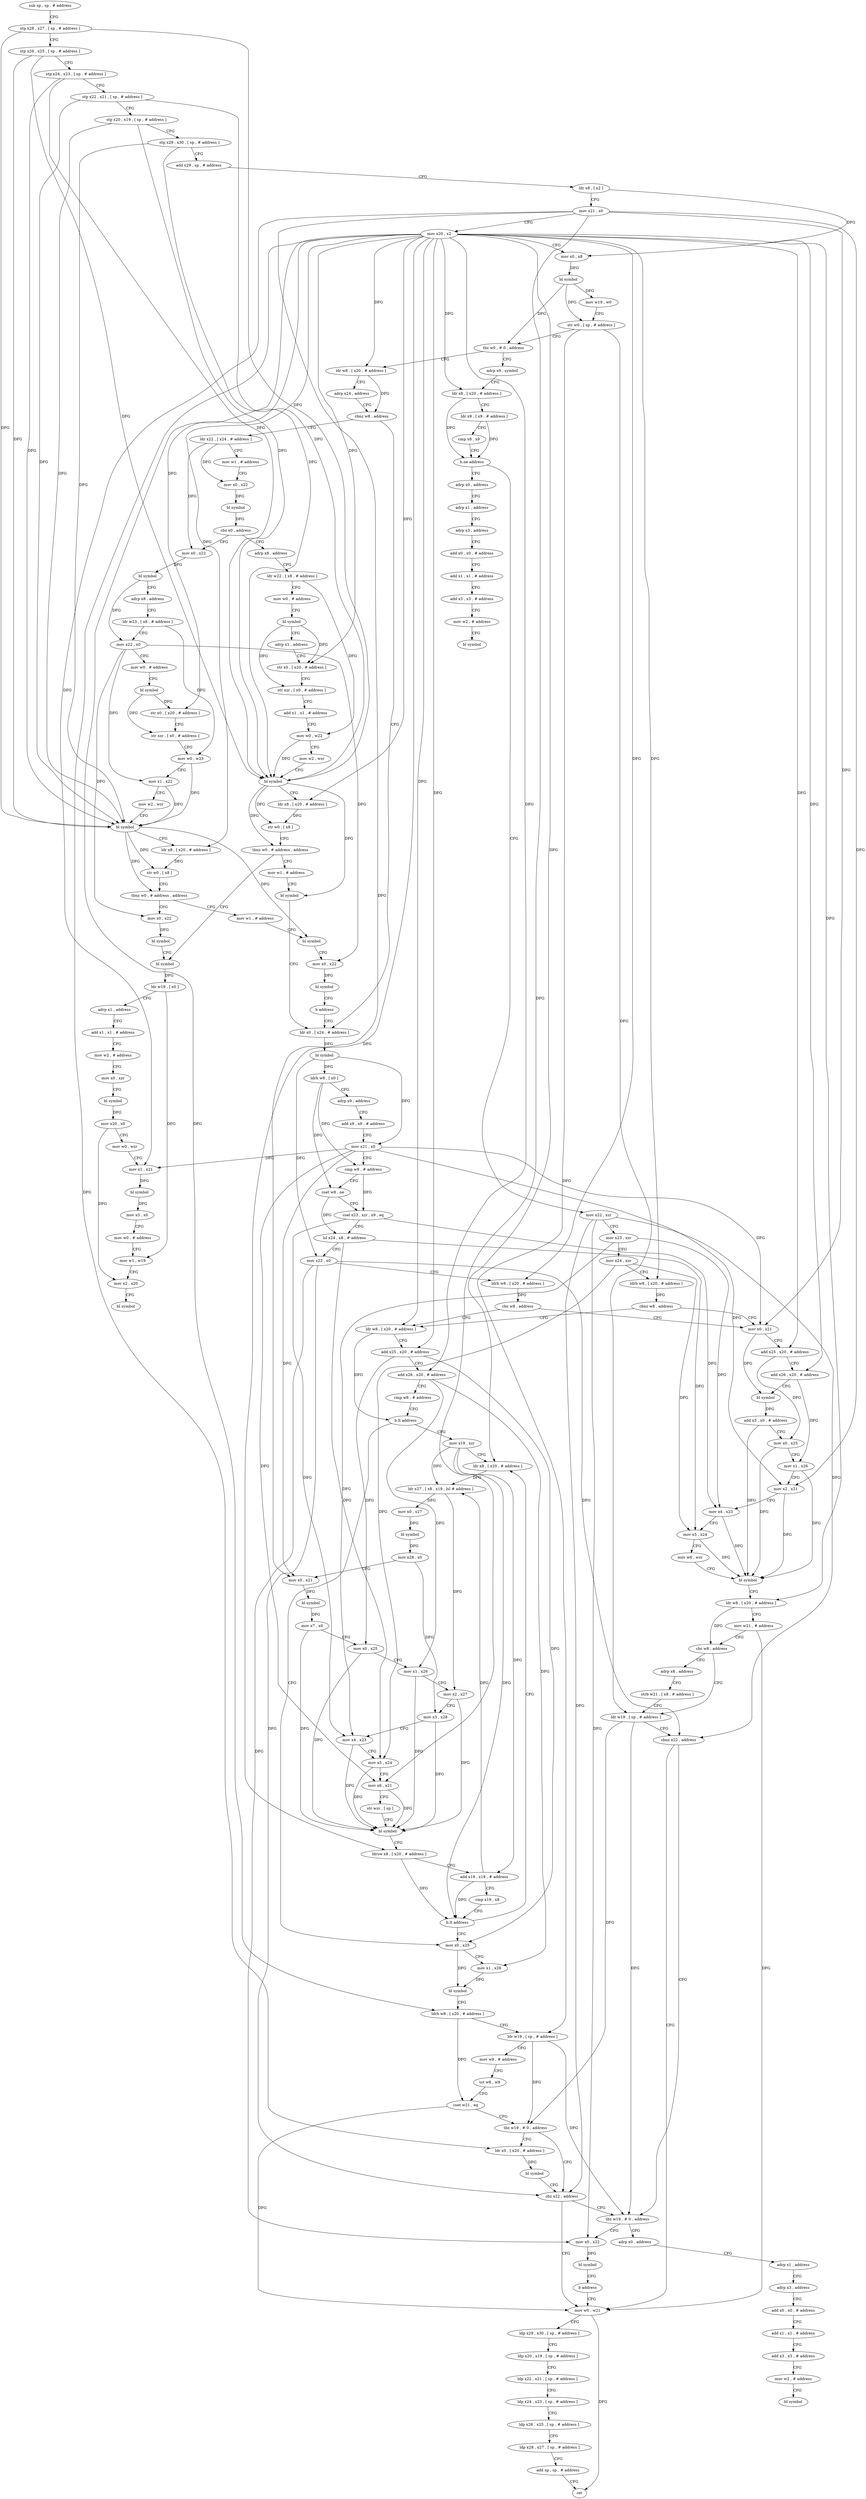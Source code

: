 digraph "func" {
"4218100" [label = "sub sp , sp , # address" ]
"4218104" [label = "stp x28 , x27 , [ sp , # address ]" ]
"4218108" [label = "stp x26 , x25 , [ sp , # address ]" ]
"4218112" [label = "stp x24 , x23 , [ sp , # address ]" ]
"4218116" [label = "stp x22 , x21 , [ sp , # address ]" ]
"4218120" [label = "stp x20 , x19 , [ sp , # address ]" ]
"4218124" [label = "stp x29 , x30 , [ sp , # address ]" ]
"4218128" [label = "add x29 , sp , # address" ]
"4218132" [label = "ldr x8 , [ x2 ]" ]
"4218136" [label = "mov x21 , x0" ]
"4218140" [label = "mov x20 , x2" ]
"4218144" [label = "mov x0 , x8" ]
"4218148" [label = "bl symbol" ]
"4218152" [label = "mov w19 , w0" ]
"4218156" [label = "str w0 , [ sp , # address ]" ]
"4218160" [label = "tbz w0 , # 0 , address" ]
"4218280" [label = "adrp x9 , symbol" ]
"4218164" [label = "ldr w8 , [ x20 , # address ]" ]
"4218284" [label = "ldr x8 , [ x20 , # address ]" ]
"4218288" [label = "ldr x9 , [ x9 , # address ]" ]
"4218292" [label = "cmp x8 , x9" ]
"4218296" [label = "b.ne address" ]
"4218752" [label = "adrp x0 , address" ]
"4218300" [label = "mov x22 , xzr" ]
"4218168" [label = "adrp x24 , address" ]
"4218172" [label = "cbnz w8 , address" ]
"4218556" [label = "ldr x0 , [ x24 , # address ]" ]
"4218176" [label = "ldr x22 , [ x24 , # address ]" ]
"4218756" [label = "adrp x1 , address" ]
"4218760" [label = "adrp x3 , address" ]
"4218764" [label = "add x0 , x0 , # address" ]
"4218768" [label = "add x1 , x1 , # address" ]
"4218772" [label = "add x3 , x3 , # address" ]
"4218776" [label = "mov w2 , # address" ]
"4218780" [label = "bl symbol" ]
"4218304" [label = "mov x23 , xzr" ]
"4218308" [label = "mov x24 , xzr" ]
"4218312" [label = "ldrb w8 , [ x20 , # address ]" ]
"4218316" [label = "cbnz w8 , address" ]
"4218608" [label = "mov x0 , x21" ]
"4218320" [label = "ldr w8 , [ x20 , # address ]" ]
"4218560" [label = "bl symbol" ]
"4218564" [label = "ldrb w8 , [ x0 ]" ]
"4218568" [label = "adrp x9 , address" ]
"4218572" [label = "add x9 , x9 , # address" ]
"4218576" [label = "mov x21 , x0" ]
"4218580" [label = "cmp w8 , # address" ]
"4218584" [label = "cset w8 , ne" ]
"4218588" [label = "csel x23 , xzr , x9 , eq" ]
"4218592" [label = "lsl x24 , x8 , # address" ]
"4218596" [label = "mov x22 , x0" ]
"4218600" [label = "ldrb w8 , [ x20 , # address ]" ]
"4218604" [label = "cbz w8 , address" ]
"4218180" [label = "mov w1 , # address" ]
"4218184" [label = "mov x0 , x22" ]
"4218188" [label = "bl symbol" ]
"4218192" [label = "cbz x0 , address" ]
"4218492" [label = "adrp x8 , address" ]
"4218196" [label = "mov x0 , x22" ]
"4218612" [label = "add x25 , x20 , # address" ]
"4218616" [label = "add x26 , x20 , # address" ]
"4218620" [label = "bl symbol" ]
"4218624" [label = "add x3 , x0 , # address" ]
"4218628" [label = "mov x0 , x25" ]
"4218632" [label = "mov x1 , x26" ]
"4218636" [label = "mov x2 , x21" ]
"4218640" [label = "mov x4 , x23" ]
"4218644" [label = "mov x5 , x24" ]
"4218648" [label = "mov w6 , wzr" ]
"4218652" [label = "bl symbol" ]
"4218656" [label = "ldr w8 , [ x20 , # address ]" ]
"4218660" [label = "mov w21 , # address" ]
"4218664" [label = "cbz w8 , address" ]
"4218676" [label = "ldr w19 , [ sp , # address ]" ]
"4218668" [label = "adrp x8 , address" ]
"4218324" [label = "add x25 , x20 , # address" ]
"4218328" [label = "add x26 , x20 , # address" ]
"4218332" [label = "cmp w8 , # address" ]
"4218336" [label = "b.lt address" ]
"4218428" [label = "mov x0 , x25" ]
"4218340" [label = "mov x19 , xzr" ]
"4218496" [label = "ldr w22 , [ x8 , # address ]" ]
"4218500" [label = "mov w0 , # address" ]
"4218504" [label = "bl symbol" ]
"4218508" [label = "adrp x1 , address" ]
"4218512" [label = "str x0 , [ x20 , # address ]" ]
"4218516" [label = "str xzr , [ x0 , # address ]" ]
"4218520" [label = "add x1 , x1 , # address" ]
"4218524" [label = "mov w0 , w22" ]
"4218528" [label = "mov w2 , wzr" ]
"4218532" [label = "bl symbol" ]
"4218536" [label = "ldr x8 , [ x20 , # address ]" ]
"4218540" [label = "str w0 , [ x8 ]" ]
"4218544" [label = "tbnz w0 , # address , address" ]
"4218792" [label = "bl symbol" ]
"4218548" [label = "mov w1 , # address" ]
"4218200" [label = "bl symbol" ]
"4218204" [label = "adrp x8 , address" ]
"4218208" [label = "ldr w23 , [ x8 , # address ]" ]
"4218212" [label = "mov x22 , x0" ]
"4218216" [label = "mov w0 , # address" ]
"4218220" [label = "bl symbol" ]
"4218224" [label = "str x0 , [ x20 , # address ]" ]
"4218228" [label = "str xzr , [ x0 , # address ]" ]
"4218232" [label = "mov w0 , w23" ]
"4218236" [label = "mov x1 , x22" ]
"4218240" [label = "mov w2 , wzr" ]
"4218244" [label = "bl symbol" ]
"4218248" [label = "ldr x8 , [ x20 , # address ]" ]
"4218252" [label = "str w0 , [ x8 ]" ]
"4218256" [label = "tbnz w0 , # address , address" ]
"4218784" [label = "mov x0 , x22" ]
"4218260" [label = "mov w1 , # address" ]
"4218680" [label = "cbnz x22 , address" ]
"4218476" [label = "tbz w19 , # 0 , address" ]
"4218684" [label = "mov w0 , w21" ]
"4218672" [label = "strb w21 , [ x8 , # address ]" ]
"4218432" [label = "mov x1 , x26" ]
"4218436" [label = "bl symbol" ]
"4218440" [label = "ldrh w8 , [ x20 , # address ]" ]
"4218444" [label = "ldr w19 , [ sp , # address ]" ]
"4218448" [label = "mov w9 , # address" ]
"4218452" [label = "tst w8 , w9" ]
"4218456" [label = "cset w21 , eq" ]
"4218460" [label = "tbz w19 , # 0 , address" ]
"4218472" [label = "cbz x22 , address" ]
"4218464" [label = "ldr x0 , [ x20 , # address ]" ]
"4218344" [label = "ldr x8 , [ x20 , # address ]" ]
"4218796" [label = "ldr w19 , [ x0 ]" ]
"4218800" [label = "adrp x1 , address" ]
"4218804" [label = "add x1 , x1 , # address" ]
"4218808" [label = "mov w2 , # address" ]
"4218812" [label = "mov x0 , xzr" ]
"4218816" [label = "bl symbol" ]
"4218820" [label = "mov x20 , x0" ]
"4218824" [label = "mov w0 , wzr" ]
"4218828" [label = "mov x1 , x21" ]
"4218832" [label = "bl symbol" ]
"4218836" [label = "mov x3 , x0" ]
"4218840" [label = "mov w0 , # address" ]
"4218844" [label = "mov w1 , w19" ]
"4218848" [label = "mov x2 , x20" ]
"4218852" [label = "bl symbol" ]
"4218552" [label = "bl symbol" ]
"4218788" [label = "bl symbol" ]
"4218264" [label = "bl symbol" ]
"4218268" [label = "mov x0 , x22" ]
"4218272" [label = "bl symbol" ]
"4218276" [label = "b address" ]
"4218720" [label = "adrp x0 , address" ]
"4218480" [label = "mov x0 , x22" ]
"4218688" [label = "ldp x29 , x30 , [ sp , # address ]" ]
"4218692" [label = "ldp x20 , x19 , [ sp , # address ]" ]
"4218696" [label = "ldp x22 , x21 , [ sp , # address ]" ]
"4218700" [label = "ldp x24 , x23 , [ sp , # address ]" ]
"4218704" [label = "ldp x26 , x25 , [ sp , # address ]" ]
"4218708" [label = "ldp x28 , x27 , [ sp , # address ]" ]
"4218712" [label = "add sp , sp , # address" ]
"4218716" [label = "ret" ]
"4218468" [label = "bl symbol" ]
"4218348" [label = "ldr x27 , [ x8 , x19 , lsl # address ]" ]
"4218352" [label = "mov x0 , x27" ]
"4218356" [label = "bl symbol" ]
"4218360" [label = "mov x28 , x0" ]
"4218364" [label = "mov x0 , x21" ]
"4218368" [label = "bl symbol" ]
"4218372" [label = "mov x7 , x0" ]
"4218376" [label = "mov x0 , x25" ]
"4218380" [label = "mov x1 , x26" ]
"4218384" [label = "mov x2 , x27" ]
"4218388" [label = "mov x3 , x28" ]
"4218392" [label = "mov x4 , x23" ]
"4218396" [label = "mov x5 , x24" ]
"4218400" [label = "mov x6 , x21" ]
"4218404" [label = "str wzr , [ sp ]" ]
"4218408" [label = "bl symbol" ]
"4218412" [label = "ldrsw x8 , [ x20 , # address ]" ]
"4218416" [label = "add x19 , x19 , # address" ]
"4218420" [label = "cmp x19 , x8" ]
"4218424" [label = "b.lt address" ]
"4218724" [label = "adrp x1 , address" ]
"4218728" [label = "adrp x3 , address" ]
"4218732" [label = "add x0 , x0 , # address" ]
"4218736" [label = "add x1 , x1 , # address" ]
"4218740" [label = "add x3 , x3 , # address" ]
"4218744" [label = "mov w2 , # address" ]
"4218748" [label = "bl symbol" ]
"4218484" [label = "bl symbol" ]
"4218488" [label = "b address" ]
"4218100" -> "4218104" [ label = "CFG" ]
"4218104" -> "4218108" [ label = "CFG" ]
"4218104" -> "4218532" [ label = "DFG" ]
"4218104" -> "4218244" [ label = "DFG" ]
"4218108" -> "4218112" [ label = "CFG" ]
"4218108" -> "4218532" [ label = "DFG" ]
"4218108" -> "4218244" [ label = "DFG" ]
"4218112" -> "4218116" [ label = "CFG" ]
"4218112" -> "4218532" [ label = "DFG" ]
"4218112" -> "4218244" [ label = "DFG" ]
"4218116" -> "4218120" [ label = "CFG" ]
"4218116" -> "4218532" [ label = "DFG" ]
"4218116" -> "4218244" [ label = "DFG" ]
"4218120" -> "4218124" [ label = "CFG" ]
"4218120" -> "4218532" [ label = "DFG" ]
"4218120" -> "4218244" [ label = "DFG" ]
"4218124" -> "4218128" [ label = "CFG" ]
"4218124" -> "4218532" [ label = "DFG" ]
"4218124" -> "4218244" [ label = "DFG" ]
"4218128" -> "4218132" [ label = "CFG" ]
"4218132" -> "4218136" [ label = "CFG" ]
"4218132" -> "4218144" [ label = "DFG" ]
"4218136" -> "4218140" [ label = "CFG" ]
"4218136" -> "4218608" [ label = "DFG" ]
"4218136" -> "4218636" [ label = "DFG" ]
"4218136" -> "4218828" [ label = "DFG" ]
"4218136" -> "4218364" [ label = "DFG" ]
"4218136" -> "4218400" [ label = "DFG" ]
"4218140" -> "4218144" [ label = "CFG" ]
"4218140" -> "4218284" [ label = "DFG" ]
"4218140" -> "4218164" [ label = "DFG" ]
"4218140" -> "4218312" [ label = "DFG" ]
"4218140" -> "4218612" [ label = "DFG" ]
"4218140" -> "4218616" [ label = "DFG" ]
"4218140" -> "4218656" [ label = "DFG" ]
"4218140" -> "4218320" [ label = "DFG" ]
"4218140" -> "4218324" [ label = "DFG" ]
"4218140" -> "4218328" [ label = "DFG" ]
"4218140" -> "4218512" [ label = "DFG" ]
"4218140" -> "4218536" [ label = "DFG" ]
"4218140" -> "4218224" [ label = "DFG" ]
"4218140" -> "4218248" [ label = "DFG" ]
"4218140" -> "4218440" [ label = "DFG" ]
"4218140" -> "4218344" [ label = "DFG" ]
"4218140" -> "4218412" [ label = "DFG" ]
"4218140" -> "4218600" [ label = "DFG" ]
"4218140" -> "4218464" [ label = "DFG" ]
"4218144" -> "4218148" [ label = "DFG" ]
"4218148" -> "4218152" [ label = "DFG" ]
"4218148" -> "4218156" [ label = "DFG" ]
"4218148" -> "4218160" [ label = "DFG" ]
"4218152" -> "4218156" [ label = "CFG" ]
"4218156" -> "4218160" [ label = "CFG" ]
"4218156" -> "4218676" [ label = "DFG" ]
"4218156" -> "4218444" [ label = "DFG" ]
"4218160" -> "4218280" [ label = "CFG" ]
"4218160" -> "4218164" [ label = "CFG" ]
"4218280" -> "4218284" [ label = "CFG" ]
"4218164" -> "4218168" [ label = "CFG" ]
"4218164" -> "4218172" [ label = "DFG" ]
"4218284" -> "4218288" [ label = "CFG" ]
"4218284" -> "4218296" [ label = "DFG" ]
"4218288" -> "4218292" [ label = "CFG" ]
"4218288" -> "4218296" [ label = "DFG" ]
"4218292" -> "4218296" [ label = "CFG" ]
"4218296" -> "4218752" [ label = "CFG" ]
"4218296" -> "4218300" [ label = "CFG" ]
"4218752" -> "4218756" [ label = "CFG" ]
"4218300" -> "4218304" [ label = "CFG" ]
"4218300" -> "4218680" [ label = "DFG" ]
"4218300" -> "4218480" [ label = "DFG" ]
"4218300" -> "4218472" [ label = "DFG" ]
"4218168" -> "4218172" [ label = "CFG" ]
"4218172" -> "4218556" [ label = "CFG" ]
"4218172" -> "4218176" [ label = "CFG" ]
"4218556" -> "4218560" [ label = "DFG" ]
"4218176" -> "4218180" [ label = "CFG" ]
"4218176" -> "4218184" [ label = "DFG" ]
"4218176" -> "4218196" [ label = "DFG" ]
"4218756" -> "4218760" [ label = "CFG" ]
"4218760" -> "4218764" [ label = "CFG" ]
"4218764" -> "4218768" [ label = "CFG" ]
"4218768" -> "4218772" [ label = "CFG" ]
"4218772" -> "4218776" [ label = "CFG" ]
"4218776" -> "4218780" [ label = "CFG" ]
"4218304" -> "4218308" [ label = "CFG" ]
"4218304" -> "4218640" [ label = "DFG" ]
"4218304" -> "4218392" [ label = "DFG" ]
"4218308" -> "4218312" [ label = "CFG" ]
"4218308" -> "4218644" [ label = "DFG" ]
"4218308" -> "4218396" [ label = "DFG" ]
"4218312" -> "4218316" [ label = "DFG" ]
"4218316" -> "4218608" [ label = "CFG" ]
"4218316" -> "4218320" [ label = "CFG" ]
"4218608" -> "4218612" [ label = "CFG" ]
"4218608" -> "4218620" [ label = "DFG" ]
"4218320" -> "4218324" [ label = "CFG" ]
"4218320" -> "4218336" [ label = "DFG" ]
"4218560" -> "4218564" [ label = "DFG" ]
"4218560" -> "4218576" [ label = "DFG" ]
"4218560" -> "4218596" [ label = "DFG" ]
"4218564" -> "4218568" [ label = "CFG" ]
"4218564" -> "4218580" [ label = "DFG" ]
"4218564" -> "4218584" [ label = "DFG" ]
"4218568" -> "4218572" [ label = "CFG" ]
"4218572" -> "4218576" [ label = "CFG" ]
"4218576" -> "4218580" [ label = "CFG" ]
"4218576" -> "4218608" [ label = "DFG" ]
"4218576" -> "4218636" [ label = "DFG" ]
"4218576" -> "4218828" [ label = "DFG" ]
"4218576" -> "4218364" [ label = "DFG" ]
"4218576" -> "4218400" [ label = "DFG" ]
"4218580" -> "4218584" [ label = "CFG" ]
"4218580" -> "4218588" [ label = "DFG" ]
"4218584" -> "4218588" [ label = "CFG" ]
"4218584" -> "4218592" [ label = "DFG" ]
"4218588" -> "4218592" [ label = "CFG" ]
"4218588" -> "4218640" [ label = "DFG" ]
"4218588" -> "4218392" [ label = "DFG" ]
"4218592" -> "4218596" [ label = "CFG" ]
"4218592" -> "4218644" [ label = "DFG" ]
"4218592" -> "4218396" [ label = "DFG" ]
"4218596" -> "4218600" [ label = "CFG" ]
"4218596" -> "4218680" [ label = "DFG" ]
"4218596" -> "4218480" [ label = "DFG" ]
"4218596" -> "4218472" [ label = "DFG" ]
"4218600" -> "4218604" [ label = "DFG" ]
"4218604" -> "4218320" [ label = "CFG" ]
"4218604" -> "4218608" [ label = "CFG" ]
"4218180" -> "4218184" [ label = "CFG" ]
"4218184" -> "4218188" [ label = "DFG" ]
"4218188" -> "4218192" [ label = "DFG" ]
"4218192" -> "4218492" [ label = "CFG" ]
"4218192" -> "4218196" [ label = "CFG" ]
"4218492" -> "4218496" [ label = "CFG" ]
"4218196" -> "4218200" [ label = "DFG" ]
"4218612" -> "4218616" [ label = "CFG" ]
"4218612" -> "4218628" [ label = "DFG" ]
"4218616" -> "4218620" [ label = "CFG" ]
"4218616" -> "4218632" [ label = "DFG" ]
"4218620" -> "4218624" [ label = "DFG" ]
"4218624" -> "4218628" [ label = "CFG" ]
"4218624" -> "4218652" [ label = "DFG" ]
"4218628" -> "4218632" [ label = "CFG" ]
"4218628" -> "4218652" [ label = "DFG" ]
"4218632" -> "4218636" [ label = "CFG" ]
"4218632" -> "4218652" [ label = "DFG" ]
"4218636" -> "4218640" [ label = "CFG" ]
"4218636" -> "4218652" [ label = "DFG" ]
"4218640" -> "4218644" [ label = "CFG" ]
"4218640" -> "4218652" [ label = "DFG" ]
"4218644" -> "4218648" [ label = "CFG" ]
"4218644" -> "4218652" [ label = "DFG" ]
"4218648" -> "4218652" [ label = "CFG" ]
"4218652" -> "4218656" [ label = "CFG" ]
"4218656" -> "4218660" [ label = "CFG" ]
"4218656" -> "4218664" [ label = "DFG" ]
"4218660" -> "4218664" [ label = "CFG" ]
"4218660" -> "4218684" [ label = "DFG" ]
"4218664" -> "4218676" [ label = "CFG" ]
"4218664" -> "4218668" [ label = "CFG" ]
"4218676" -> "4218680" [ label = "CFG" ]
"4218676" -> "4218476" [ label = "DFG" ]
"4218676" -> "4218460" [ label = "DFG" ]
"4218668" -> "4218672" [ label = "CFG" ]
"4218324" -> "4218328" [ label = "CFG" ]
"4218324" -> "4218428" [ label = "DFG" ]
"4218324" -> "4218376" [ label = "DFG" ]
"4218328" -> "4218332" [ label = "CFG" ]
"4218328" -> "4218432" [ label = "DFG" ]
"4218328" -> "4218380" [ label = "DFG" ]
"4218332" -> "4218336" [ label = "CFG" ]
"4218336" -> "4218428" [ label = "CFG" ]
"4218336" -> "4218340" [ label = "CFG" ]
"4218428" -> "4218432" [ label = "CFG" ]
"4218428" -> "4218436" [ label = "DFG" ]
"4218340" -> "4218344" [ label = "CFG" ]
"4218340" -> "4218348" [ label = "DFG" ]
"4218340" -> "4218416" [ label = "DFG" ]
"4218340" -> "4218424" [ label = "DFG" ]
"4218496" -> "4218500" [ label = "CFG" ]
"4218496" -> "4218524" [ label = "DFG" ]
"4218500" -> "4218504" [ label = "CFG" ]
"4218504" -> "4218508" [ label = "CFG" ]
"4218504" -> "4218512" [ label = "DFG" ]
"4218504" -> "4218516" [ label = "DFG" ]
"4218508" -> "4218512" [ label = "CFG" ]
"4218512" -> "4218516" [ label = "CFG" ]
"4218516" -> "4218520" [ label = "CFG" ]
"4218520" -> "4218524" [ label = "CFG" ]
"4218524" -> "4218528" [ label = "CFG" ]
"4218524" -> "4218532" [ label = "DFG" ]
"4218528" -> "4218532" [ label = "CFG" ]
"4218532" -> "4218536" [ label = "CFG" ]
"4218532" -> "4218540" [ label = "DFG" ]
"4218532" -> "4218544" [ label = "DFG" ]
"4218532" -> "4218552" [ label = "DFG" ]
"4218536" -> "4218540" [ label = "DFG" ]
"4218540" -> "4218544" [ label = "CFG" ]
"4218544" -> "4218792" [ label = "CFG" ]
"4218544" -> "4218548" [ label = "CFG" ]
"4218792" -> "4218796" [ label = "DFG" ]
"4218548" -> "4218552" [ label = "CFG" ]
"4218200" -> "4218204" [ label = "CFG" ]
"4218200" -> "4218212" [ label = "DFG" ]
"4218204" -> "4218208" [ label = "CFG" ]
"4218208" -> "4218212" [ label = "CFG" ]
"4218208" -> "4218232" [ label = "DFG" ]
"4218212" -> "4218216" [ label = "CFG" ]
"4218212" -> "4218236" [ label = "DFG" ]
"4218212" -> "4218784" [ label = "DFG" ]
"4218212" -> "4218268" [ label = "DFG" ]
"4218216" -> "4218220" [ label = "CFG" ]
"4218220" -> "4218224" [ label = "DFG" ]
"4218220" -> "4218228" [ label = "DFG" ]
"4218224" -> "4218228" [ label = "CFG" ]
"4218228" -> "4218232" [ label = "CFG" ]
"4218232" -> "4218236" [ label = "CFG" ]
"4218232" -> "4218244" [ label = "DFG" ]
"4218236" -> "4218240" [ label = "CFG" ]
"4218236" -> "4218244" [ label = "DFG" ]
"4218240" -> "4218244" [ label = "CFG" ]
"4218244" -> "4218248" [ label = "CFG" ]
"4218244" -> "4218252" [ label = "DFG" ]
"4218244" -> "4218256" [ label = "DFG" ]
"4218244" -> "4218264" [ label = "DFG" ]
"4218248" -> "4218252" [ label = "DFG" ]
"4218252" -> "4218256" [ label = "CFG" ]
"4218256" -> "4218784" [ label = "CFG" ]
"4218256" -> "4218260" [ label = "CFG" ]
"4218784" -> "4218788" [ label = "DFG" ]
"4218260" -> "4218264" [ label = "CFG" ]
"4218680" -> "4218476" [ label = "CFG" ]
"4218680" -> "4218684" [ label = "CFG" ]
"4218476" -> "4218720" [ label = "CFG" ]
"4218476" -> "4218480" [ label = "CFG" ]
"4218684" -> "4218688" [ label = "CFG" ]
"4218684" -> "4218716" [ label = "DFG" ]
"4218672" -> "4218676" [ label = "CFG" ]
"4218432" -> "4218436" [ label = "DFG" ]
"4218436" -> "4218440" [ label = "CFG" ]
"4218440" -> "4218444" [ label = "CFG" ]
"4218440" -> "4218456" [ label = "DFG" ]
"4218444" -> "4218448" [ label = "CFG" ]
"4218444" -> "4218476" [ label = "DFG" ]
"4218444" -> "4218460" [ label = "DFG" ]
"4218448" -> "4218452" [ label = "CFG" ]
"4218452" -> "4218456" [ label = "CFG" ]
"4218456" -> "4218460" [ label = "CFG" ]
"4218456" -> "4218684" [ label = "DFG" ]
"4218460" -> "4218472" [ label = "CFG" ]
"4218460" -> "4218464" [ label = "CFG" ]
"4218472" -> "4218684" [ label = "CFG" ]
"4218472" -> "4218476" [ label = "CFG" ]
"4218464" -> "4218468" [ label = "DFG" ]
"4218344" -> "4218348" [ label = "DFG" ]
"4218796" -> "4218800" [ label = "CFG" ]
"4218796" -> "4218844" [ label = "DFG" ]
"4218800" -> "4218804" [ label = "CFG" ]
"4218804" -> "4218808" [ label = "CFG" ]
"4218808" -> "4218812" [ label = "CFG" ]
"4218812" -> "4218816" [ label = "CFG" ]
"4218816" -> "4218820" [ label = "DFG" ]
"4218820" -> "4218824" [ label = "CFG" ]
"4218820" -> "4218848" [ label = "DFG" ]
"4218824" -> "4218828" [ label = "CFG" ]
"4218828" -> "4218832" [ label = "DFG" ]
"4218832" -> "4218836" [ label = "DFG" ]
"4218836" -> "4218840" [ label = "CFG" ]
"4218840" -> "4218844" [ label = "CFG" ]
"4218844" -> "4218848" [ label = "CFG" ]
"4218848" -> "4218852" [ label = "CFG" ]
"4218552" -> "4218556" [ label = "CFG" ]
"4218788" -> "4218792" [ label = "CFG" ]
"4218264" -> "4218268" [ label = "CFG" ]
"4218268" -> "4218272" [ label = "DFG" ]
"4218272" -> "4218276" [ label = "CFG" ]
"4218276" -> "4218556" [ label = "CFG" ]
"4218720" -> "4218724" [ label = "CFG" ]
"4218480" -> "4218484" [ label = "DFG" ]
"4218688" -> "4218692" [ label = "CFG" ]
"4218692" -> "4218696" [ label = "CFG" ]
"4218696" -> "4218700" [ label = "CFG" ]
"4218700" -> "4218704" [ label = "CFG" ]
"4218704" -> "4218708" [ label = "CFG" ]
"4218708" -> "4218712" [ label = "CFG" ]
"4218712" -> "4218716" [ label = "CFG" ]
"4218468" -> "4218472" [ label = "CFG" ]
"4218348" -> "4218352" [ label = "DFG" ]
"4218348" -> "4218384" [ label = "DFG" ]
"4218352" -> "4218356" [ label = "DFG" ]
"4218356" -> "4218360" [ label = "DFG" ]
"4218360" -> "4218364" [ label = "CFG" ]
"4218360" -> "4218388" [ label = "DFG" ]
"4218364" -> "4218368" [ label = "DFG" ]
"4218368" -> "4218372" [ label = "DFG" ]
"4218372" -> "4218376" [ label = "CFG" ]
"4218372" -> "4218408" [ label = "DFG" ]
"4218376" -> "4218380" [ label = "CFG" ]
"4218376" -> "4218408" [ label = "DFG" ]
"4218380" -> "4218384" [ label = "CFG" ]
"4218380" -> "4218408" [ label = "DFG" ]
"4218384" -> "4218388" [ label = "CFG" ]
"4218384" -> "4218408" [ label = "DFG" ]
"4218388" -> "4218392" [ label = "CFG" ]
"4218388" -> "4218408" [ label = "DFG" ]
"4218392" -> "4218396" [ label = "CFG" ]
"4218392" -> "4218408" [ label = "DFG" ]
"4218396" -> "4218400" [ label = "CFG" ]
"4218396" -> "4218408" [ label = "DFG" ]
"4218400" -> "4218404" [ label = "CFG" ]
"4218400" -> "4218408" [ label = "DFG" ]
"4218404" -> "4218408" [ label = "CFG" ]
"4218408" -> "4218412" [ label = "CFG" ]
"4218412" -> "4218416" [ label = "CFG" ]
"4218412" -> "4218424" [ label = "DFG" ]
"4218416" -> "4218420" [ label = "CFG" ]
"4218416" -> "4218348" [ label = "DFG" ]
"4218416" -> "4218424" [ label = "DFG" ]
"4218420" -> "4218424" [ label = "CFG" ]
"4218424" -> "4218344" [ label = "CFG" ]
"4218424" -> "4218428" [ label = "CFG" ]
"4218724" -> "4218728" [ label = "CFG" ]
"4218728" -> "4218732" [ label = "CFG" ]
"4218732" -> "4218736" [ label = "CFG" ]
"4218736" -> "4218740" [ label = "CFG" ]
"4218740" -> "4218744" [ label = "CFG" ]
"4218744" -> "4218748" [ label = "CFG" ]
"4218484" -> "4218488" [ label = "CFG" ]
"4218488" -> "4218684" [ label = "CFG" ]
}
